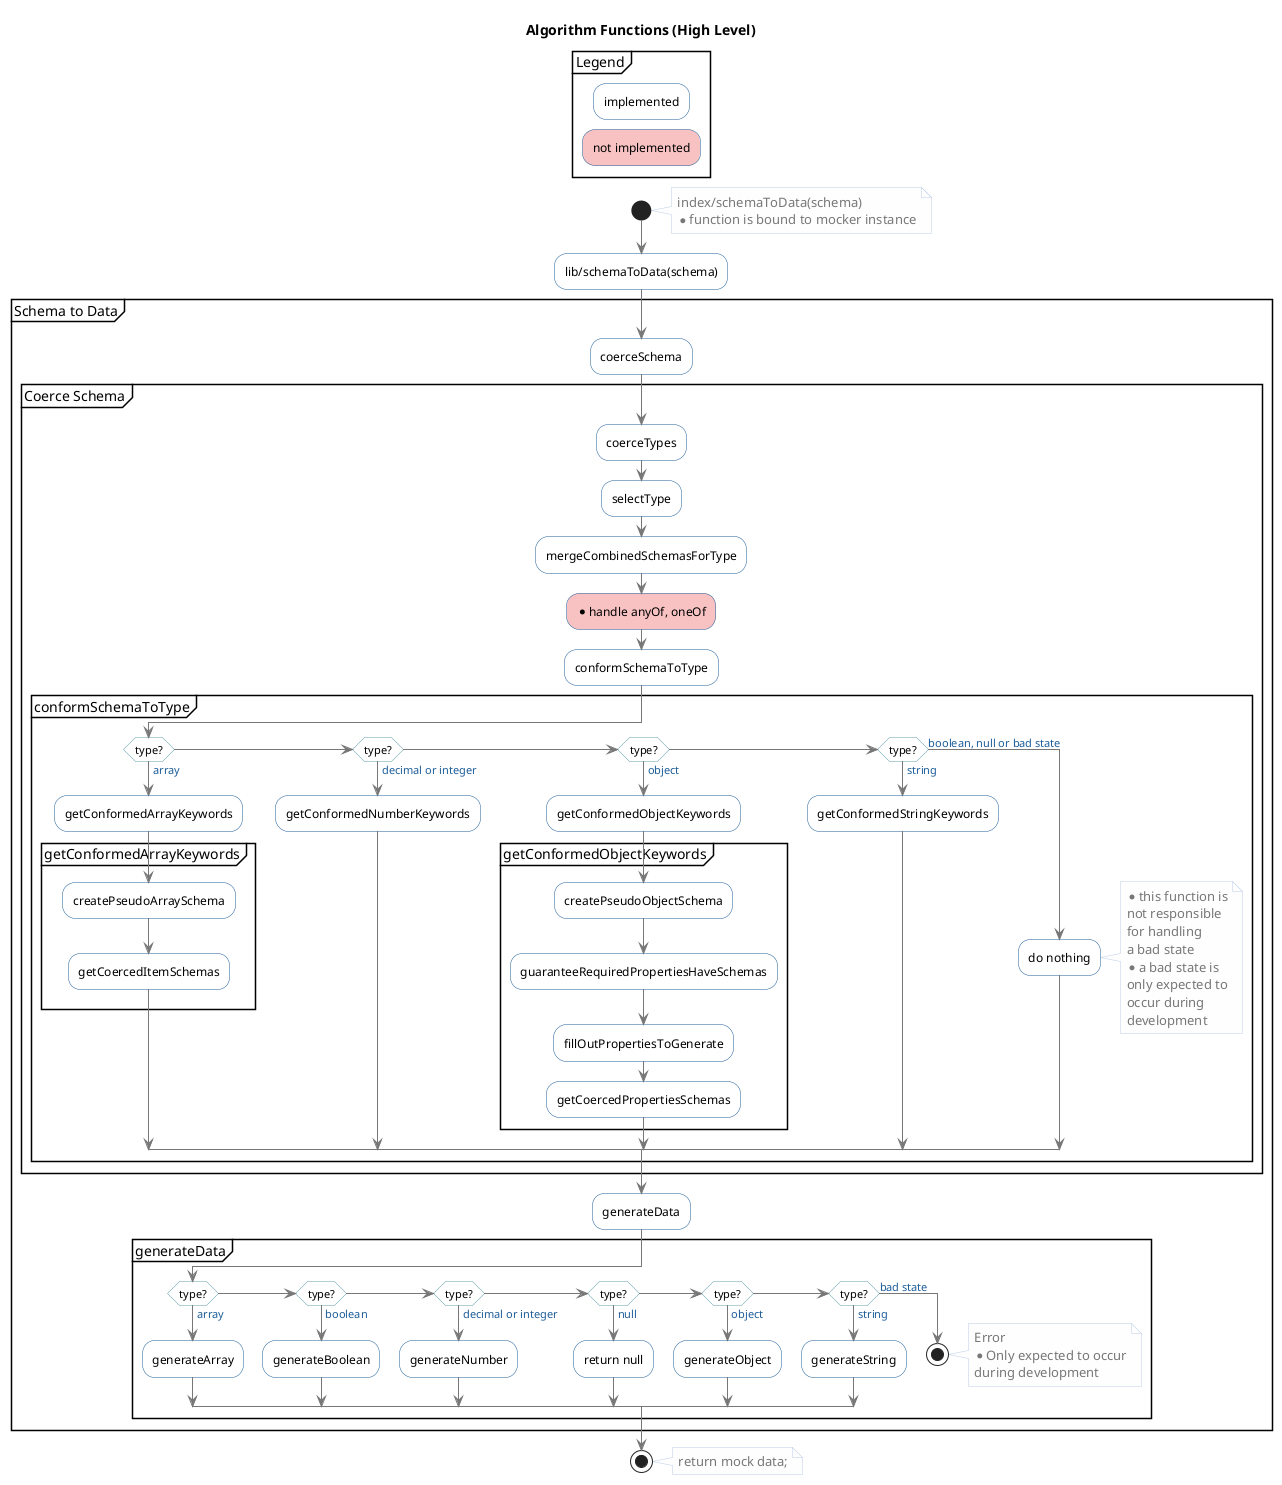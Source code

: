 @startuml Schema to Data

!define notImplemented #F9C2C2
!define dark #222
!define lessDark #777
!define lessLight #FEFEFE
!define light #FFF
!define primary #1C5D99
!define secondary #639FAB
!define accent #BBCDE5

skinparam shadowing false
skinparam FontColor dark

skinparam Activity {
  BackgroundColor light
  BorderColor primary
}

skinparam ActivityDiamond {
  BackgroundColor light
  BorderColor secondary
}

skinparam Arrow {
  Color lessDark
  FontColor primary
}

skinparam Note {
  BackgroundColor lessLight
  BorderColor accent
  FontColor lessDark
}

title Algorithm Functions (High Level)

partition Legend {
 :implemented;
  detach
  notImplemented:not implemented;
  detach
}

start
note right
  index/schemaToData(schema)
  * function is bound to mocker instance
end note

:lib/schemaToData(schema);

partition "Schema to Data" {
  :coerceSchema;

  partition "Coerce Schema" {
    :coerceTypes;

    :selectType;

    :mergeCombinedSchemasForType;

    notImplemented:* handle anyOf, oneOf;

    :conformSchemaToType;

    partition conformSchemaToType {
      if (type?) then (array)
        :getConformedArrayKeywords;

        partition getConformedArrayKeywords {
          :createPseudoArraySchema;

          :getCoercedItemSchemas;
        }
      else if (type?) then (decimal or integer)
        :getConformedNumberKeywords;
      else if (type?) then (object)
        :getConformedObjectKeywords;

        partition getConformedObjectKeywords {
          :createPseudoObjectSchema;

          :guaranteeRequiredPropertiesHaveSchemas;

          :fillOutPropertiesToGenerate;

          :getCoercedPropertiesSchemas;
        }
      else if (type?) then (string)
        :getConformedStringKeywords;
      else (boolean, null or bad state)
        :do nothing;
        note right
          * this function is
          not responsible
          for handling
          a bad state
          * a bad state is
          only expected to
          occur during
          development
        end note
      endif
    }
  }

  :generateData;

  partition generateData {
    if (type?) then (array)
      :generateArray;
    else if (type?) then (boolean)
      :generateBoolean;
    else if (type?) then (decimal or integer)
      :generateNumber;
    else if (type?) then (null)
      :return null;
    else if (type?) then (object)
      :generateObject;
    else if (type?) then (string)
      :generateString;
    else (bad state)
      stop
      note right
        Error
        * Only expected to occur
        during development
      end note
    endif
  }
}

stop
note right: return mock data;
@enduml
